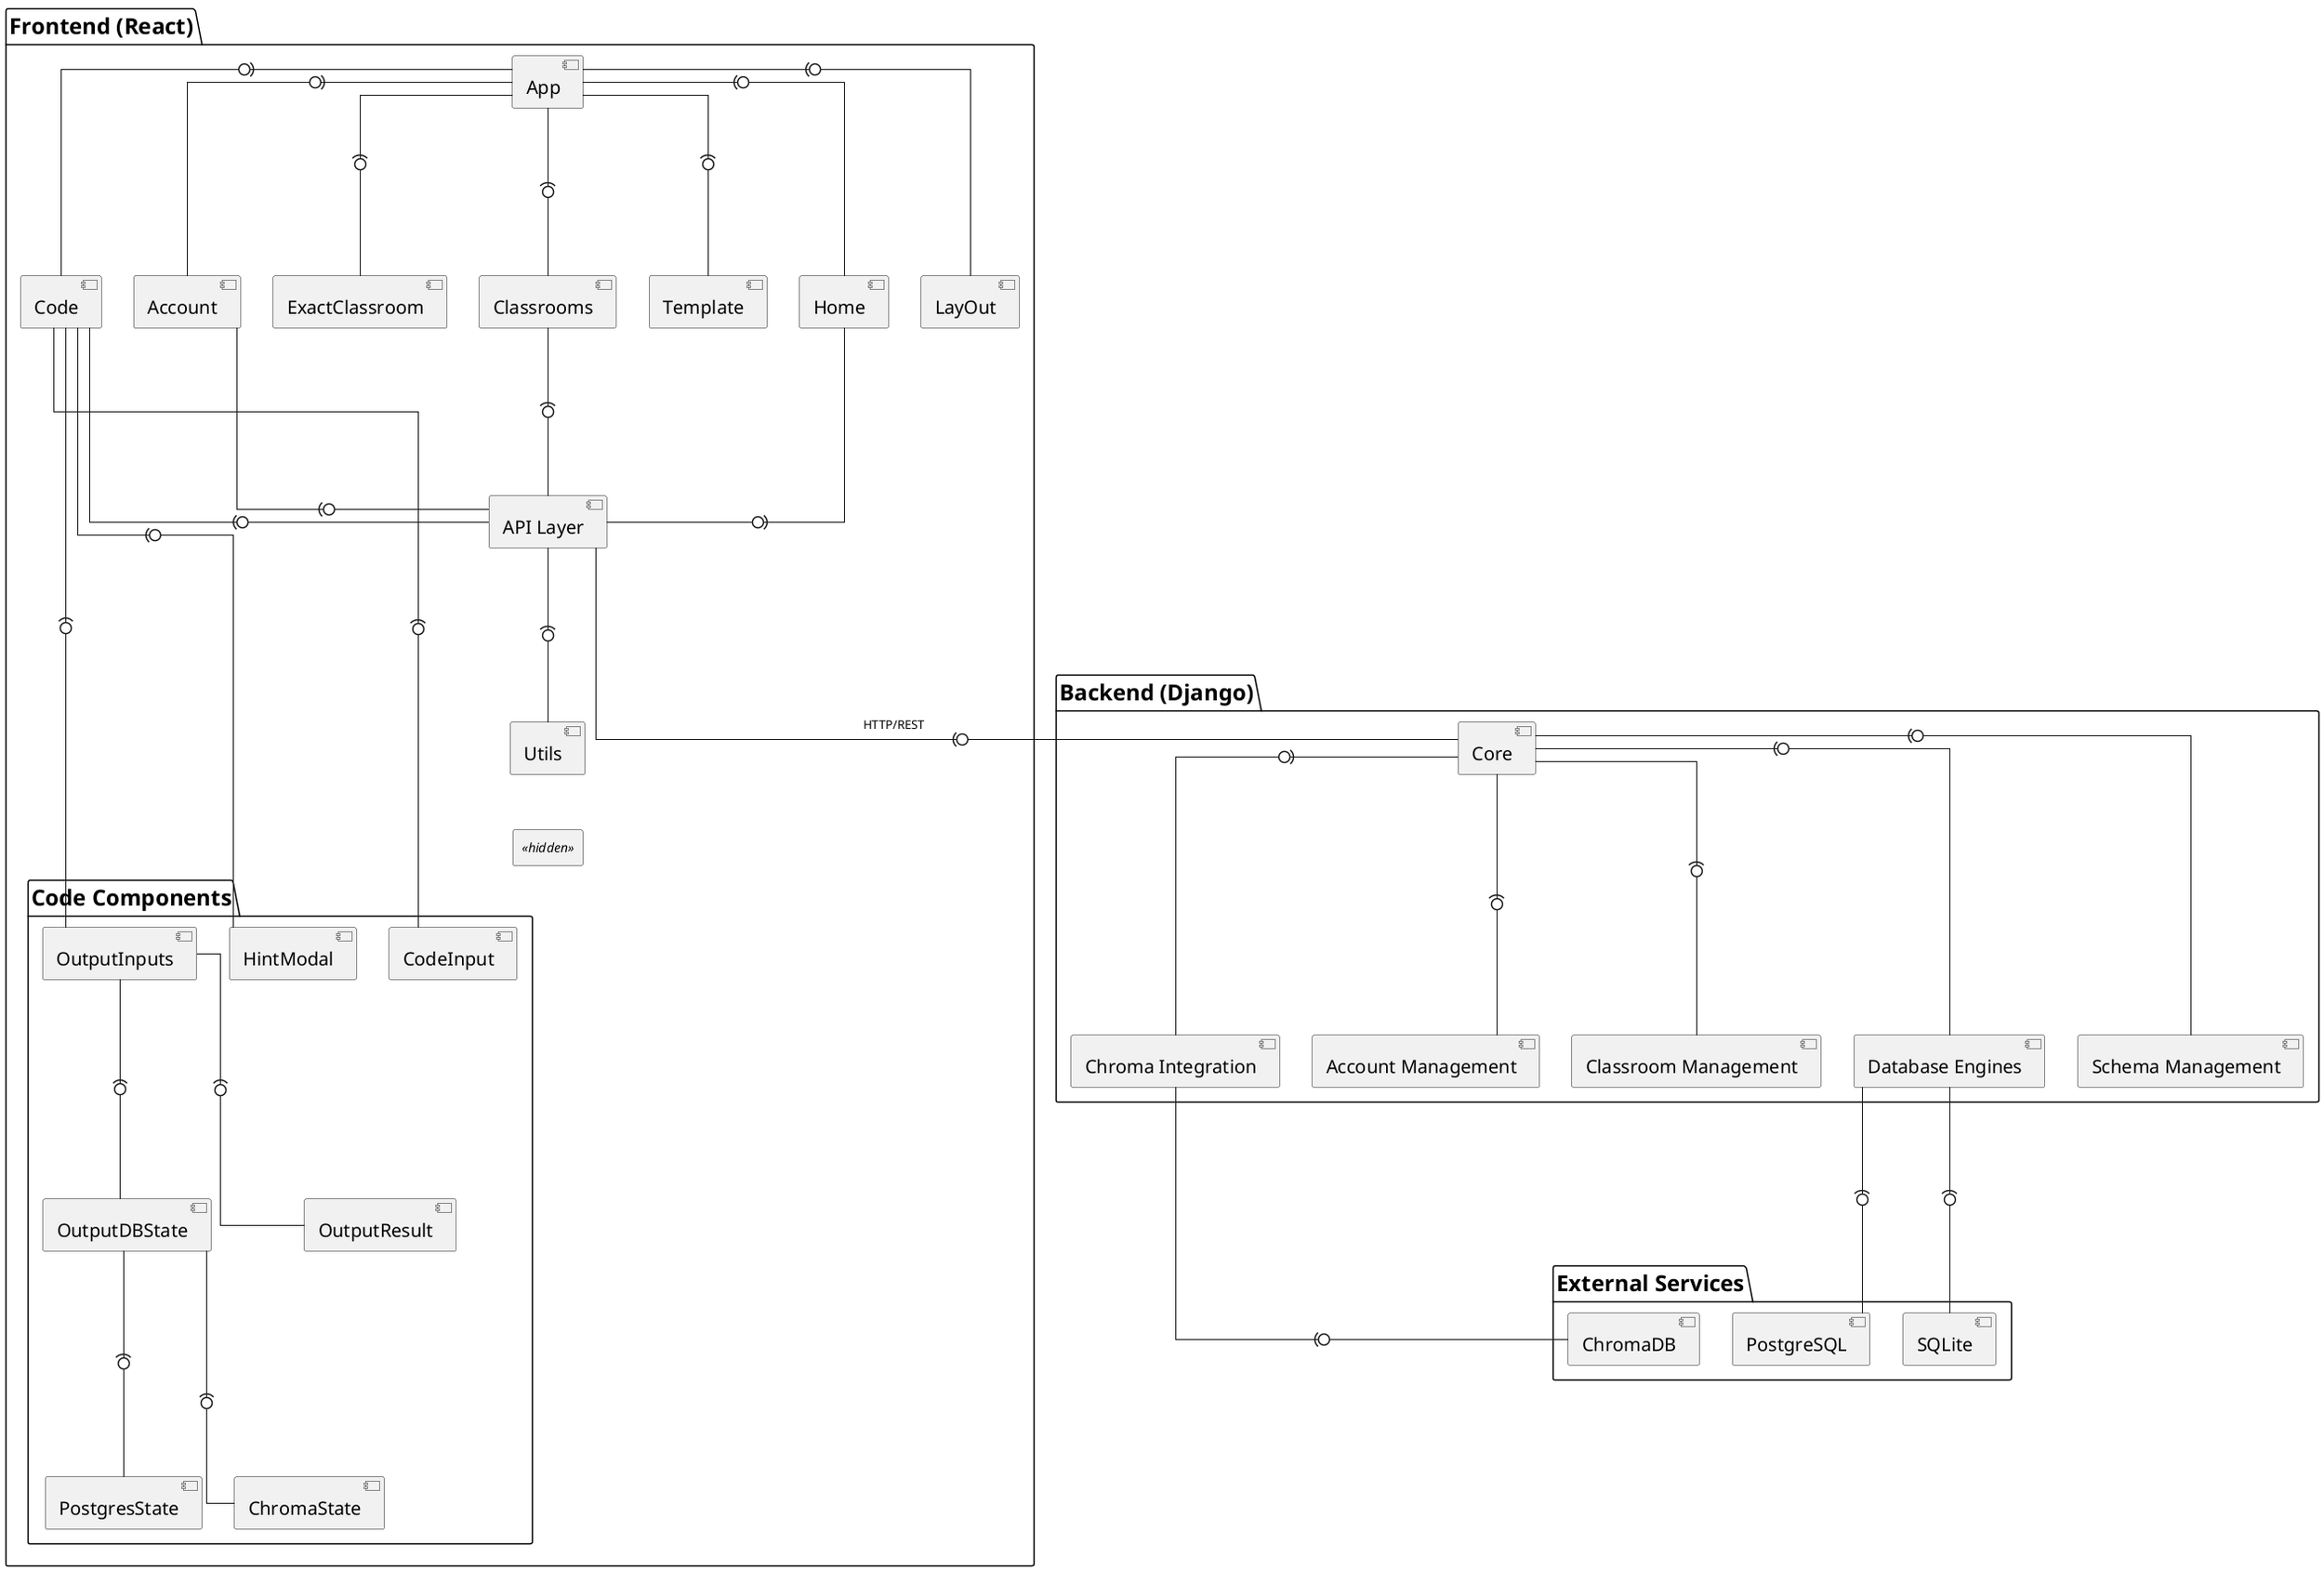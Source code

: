 @startuml Database Playground Architecture
skinparam defaultFontName Arial
skinparam monochrome true
skinparam shadowing false
skinparam linetype ortho

' Увеличение размера текста
skinparam componentFontSize 20
skinparam packageFontSize 24


package "Frontend (React)" {
  component [App] as App
  component [Home] as Home
  component [Classrooms] as Classrooms
  component [ExactClassroom] as ExactClassroom
  component [Code] as Code
  component [Template] as Template
  component [Account] as Account
  component [LayOut] as LayOut
  
  component [API Layer] as API
  component [Utils] as Utils
  
  rectangle " " <<hidden>> as spacer1
  Utils -[hidden]down-> spacer1
  
  package "Code Components" {
    component [CodeInput] as CodeInput
    component [OutputInputs] as OutputInputs
    component [OutputDBState] as OutputDBState
    component [OutputResult] as OutputResult
    component [HintModal] as HintModal
    component [ChromaState] as ChromaState
    component [PostgresState] as PostgresState
  }
  spacer1 -[hidden]down-> CodeInput
}

package "Backend (Django)" {
  component [Core] as CoreBackend
  component [Account Management] as AccountBackend
  component [Classroom Management] as ClassroomBackend
  component [Database Engines] as DBEngines
  component [Schema Management] as SchemaBackend
  component [Chroma Integration] as ChromaBackend
}

package "External Services" {
  database [PostgreSQL] as PostgresDB
  database [ChromaDB] as ChromaDB
  database [SQLite] as SQLiteDB
}

' Frontend Internal Dependencies
App --(0-- Home
App --(0-- Classrooms
App --(0-- ExactClassroom
App --(0-- Code
App --(0-- Template
App --(0-- Account
App --(0-- LayOut

Code --(0-- CodeInput
Code --(0-- OutputInputs
Code --(0-- HintModal
OutputInputs --(0-- OutputDBState
OutputInputs --(0-- OutputResult
OutputDBState --(0-- ChromaState
OutputDBState --(0-- PostgresState

' API Dependencies
Home --(0-- API
Classrooms --(0-- API
Code --(0-- API
Account --(0-- API
API --(0-- Utils

' Backend Internal Dependencies
CoreBackend --(0-- AccountBackend
CoreBackend --(0-- ClassroomBackend
CoreBackend --(0-- DBEngines
CoreBackend --(0-- SchemaBackend
CoreBackend --(0-- ChromaBackend

' External Service Dependencies
DBEngines --(0-- PostgresDB
DBEngines --(0-- SQLiteDB
ChromaBackend --(0-- ChromaDB

' Frontend-Backend Communication
API --(0-- CoreBackend : HTTP/REST

OutputResult -[hidden]left-> spacer1
@enduml